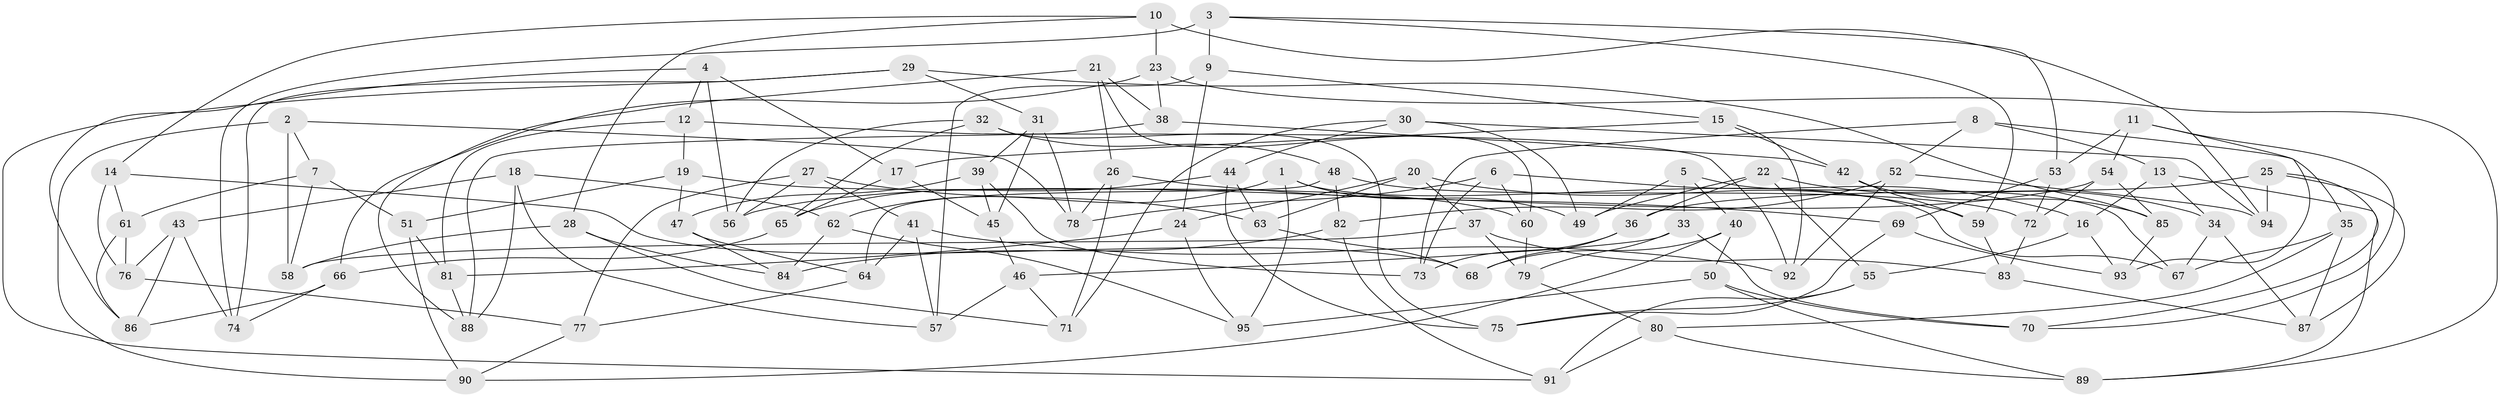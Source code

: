 // coarse degree distribution, {5: 0.014925373134328358, 10: 0.04477611940298507, 9: 0.014925373134328358, 4: 0.8208955223880597, 8: 0.014925373134328358, 7: 0.014925373134328358, 11: 0.014925373134328358, 3: 0.05970149253731343}
// Generated by graph-tools (version 1.1) at 2025/53/03/04/25 22:53:31]
// undirected, 95 vertices, 190 edges
graph export_dot {
  node [color=gray90,style=filled];
  1;
  2;
  3;
  4;
  5;
  6;
  7;
  8;
  9;
  10;
  11;
  12;
  13;
  14;
  15;
  16;
  17;
  18;
  19;
  20;
  21;
  22;
  23;
  24;
  25;
  26;
  27;
  28;
  29;
  30;
  31;
  32;
  33;
  34;
  35;
  36;
  37;
  38;
  39;
  40;
  41;
  42;
  43;
  44;
  45;
  46;
  47;
  48;
  49;
  50;
  51;
  52;
  53;
  54;
  55;
  56;
  57;
  58;
  59;
  60;
  61;
  62;
  63;
  64;
  65;
  66;
  67;
  68;
  69;
  70;
  71;
  72;
  73;
  74;
  75;
  76;
  77;
  78;
  79;
  80;
  81;
  82;
  83;
  84;
  85;
  86;
  87;
  88;
  89;
  90;
  91;
  92;
  93;
  94;
  95;
  1 -- 62;
  1 -- 95;
  1 -- 67;
  1 -- 49;
  2 -- 78;
  2 -- 58;
  2 -- 90;
  2 -- 7;
  3 -- 53;
  3 -- 9;
  3 -- 59;
  3 -- 74;
  4 -- 86;
  4 -- 17;
  4 -- 12;
  4 -- 56;
  5 -- 33;
  5 -- 67;
  5 -- 40;
  5 -- 49;
  6 -- 16;
  6 -- 73;
  6 -- 78;
  6 -- 60;
  7 -- 51;
  7 -- 61;
  7 -- 58;
  8 -- 52;
  8 -- 13;
  8 -- 73;
  8 -- 35;
  9 -- 24;
  9 -- 15;
  9 -- 57;
  10 -- 28;
  10 -- 94;
  10 -- 23;
  10 -- 14;
  11 -- 93;
  11 -- 70;
  11 -- 54;
  11 -- 53;
  12 -- 92;
  12 -- 19;
  12 -- 81;
  13 -- 16;
  13 -- 89;
  13 -- 34;
  14 -- 76;
  14 -- 61;
  14 -- 68;
  15 -- 92;
  15 -- 42;
  15 -- 17;
  16 -- 55;
  16 -- 93;
  17 -- 65;
  17 -- 45;
  18 -- 88;
  18 -- 43;
  18 -- 62;
  18 -- 57;
  19 -- 60;
  19 -- 47;
  19 -- 51;
  20 -- 37;
  20 -- 63;
  20 -- 59;
  20 -- 24;
  21 -- 26;
  21 -- 60;
  21 -- 88;
  21 -- 38;
  22 -- 55;
  22 -- 49;
  22 -- 34;
  22 -- 36;
  23 -- 89;
  23 -- 38;
  23 -- 66;
  24 -- 81;
  24 -- 95;
  25 -- 87;
  25 -- 70;
  25 -- 36;
  25 -- 94;
  26 -- 71;
  26 -- 78;
  26 -- 69;
  27 -- 77;
  27 -- 63;
  27 -- 56;
  27 -- 41;
  28 -- 58;
  28 -- 71;
  28 -- 84;
  29 -- 85;
  29 -- 91;
  29 -- 74;
  29 -- 31;
  30 -- 71;
  30 -- 44;
  30 -- 49;
  30 -- 94;
  31 -- 45;
  31 -- 78;
  31 -- 39;
  32 -- 75;
  32 -- 48;
  32 -- 56;
  32 -- 65;
  33 -- 46;
  33 -- 79;
  33 -- 70;
  34 -- 67;
  34 -- 87;
  35 -- 80;
  35 -- 87;
  35 -- 67;
  36 -- 73;
  36 -- 68;
  37 -- 79;
  37 -- 83;
  37 -- 58;
  38 -- 88;
  38 -- 42;
  39 -- 45;
  39 -- 47;
  39 -- 73;
  40 -- 68;
  40 -- 50;
  40 -- 90;
  41 -- 92;
  41 -- 64;
  41 -- 57;
  42 -- 85;
  42 -- 59;
  43 -- 76;
  43 -- 86;
  43 -- 74;
  44 -- 63;
  44 -- 75;
  44 -- 65;
  45 -- 46;
  46 -- 57;
  46 -- 71;
  47 -- 84;
  47 -- 64;
  48 -- 82;
  48 -- 72;
  48 -- 64;
  50 -- 70;
  50 -- 89;
  50 -- 95;
  51 -- 90;
  51 -- 81;
  52 -- 92;
  52 -- 94;
  52 -- 82;
  53 -- 69;
  53 -- 72;
  54 -- 56;
  54 -- 85;
  54 -- 72;
  55 -- 75;
  55 -- 91;
  59 -- 83;
  60 -- 79;
  61 -- 86;
  61 -- 76;
  62 -- 84;
  62 -- 95;
  63 -- 68;
  64 -- 77;
  65 -- 66;
  66 -- 86;
  66 -- 74;
  69 -- 75;
  69 -- 93;
  72 -- 83;
  76 -- 77;
  77 -- 90;
  79 -- 80;
  80 -- 91;
  80 -- 89;
  81 -- 88;
  82 -- 84;
  82 -- 91;
  83 -- 87;
  85 -- 93;
}
